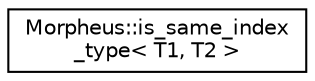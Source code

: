 digraph "Graphical Class Hierarchy"
{
 // LATEX_PDF_SIZE
  edge [fontname="Helvetica",fontsize="10",labelfontname="Helvetica",labelfontsize="10"];
  node [fontname="Helvetica",fontsize="10",shape=record];
  rankdir="LR";
  Node0 [label="Morpheus::is_same_index\l_type\< T1, T2 \>",height=0.2,width=0.4,color="black", fillcolor="white", style="filled",URL="$classMorpheus_1_1is__same__index__type.html",tooltip="Checks if the two types is of type index_type and are the same."];
}
